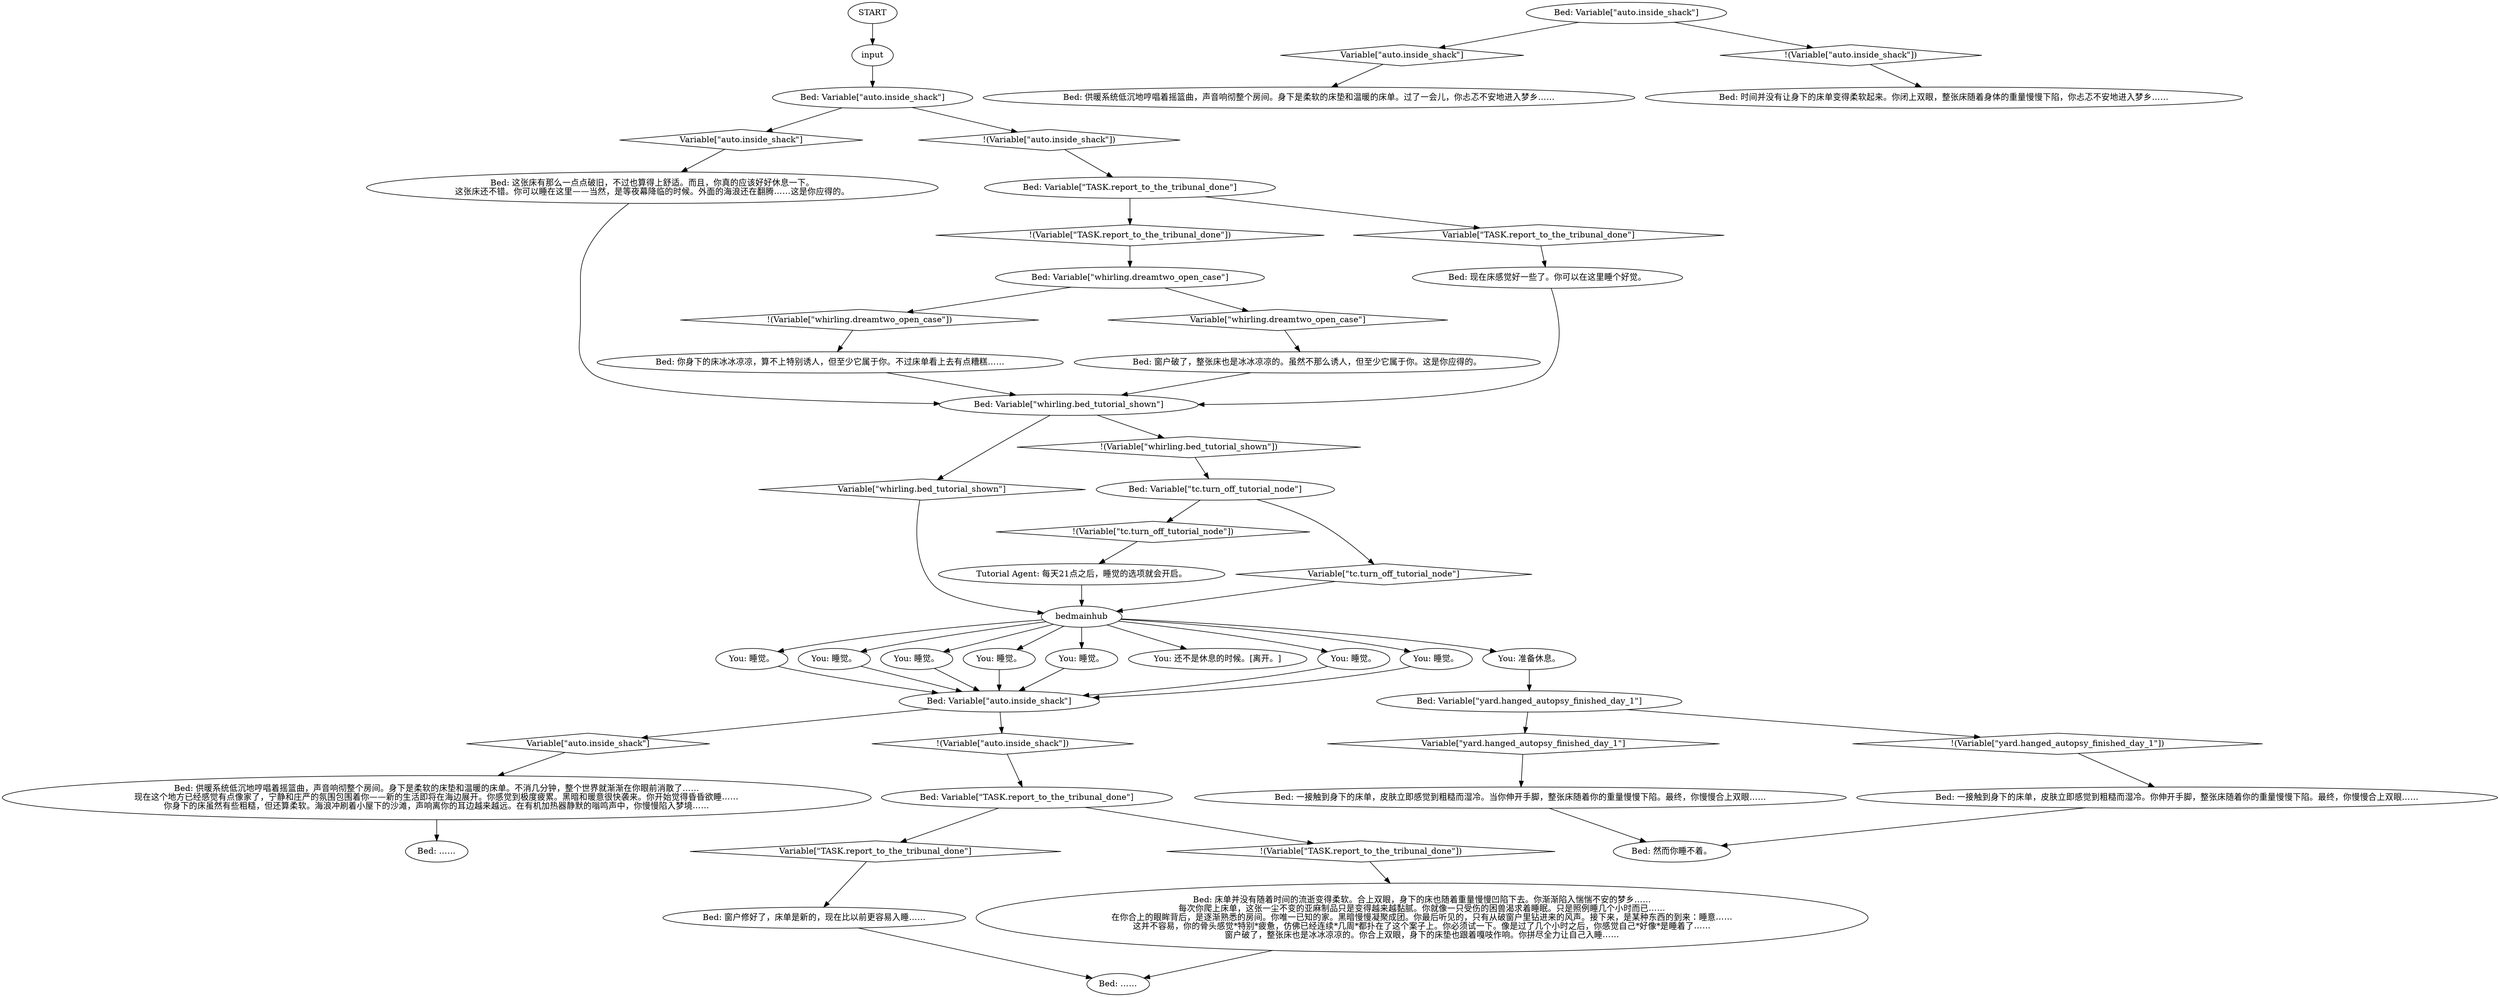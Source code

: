 # DAYCHANGE / TEQUILA BED
# The dialogue between You and your bed. You can sleep, not sleep, read your ledger.
# ==================================================
digraph G {
	  0 [label="START"];
	  1 [label="input"];
	  2 [label="You: 睡觉。"];
	  3 [label="Bed: 一接触到身下的床单，皮肤立即感觉到粗糙而湿冷。当你伸开手脚，整张床随着你的重量慢慢下陷。最终，你慢慢合上双眼……"];
	  4 [label="Bed: Variable[\"whirling.dreamtwo_open_case\"]"];
	  5 [label="Variable[\"whirling.dreamtwo_open_case\"]", shape=diamond];
	  6 [label="!(Variable[\"whirling.dreamtwo_open_case\"])", shape=diamond];
	  7 [label="You: 睡觉。"];
	  8 [label="You: 睡觉。"];
	  9 [label="Bed: 你身下的床冰冰凉凉，算不上特别诱人，但至少它属于你。不过床单看上去有点糟糕……"];
	  10 [label="You: 睡觉。"];
	  11 [label="Bed: 供暖系统低沉地哼唱着摇篮曲，声音响彻整个房间。身下是柔软的床垫和温暖的床单。不消几分钟，整个世界就渐渐在你眼前消散了……\n现在这个地方已经感觉有点像家了，宁静和庄严的氛围包围着你——新的生活即将在海边展开。你感觉到极度疲累。黑暗和暖意很快袭来。你开始觉得昏昏欲睡……\n你身下的床虽然有些粗糙，但还算柔软。海浪冲刷着小屋下的沙滩，声响离你的耳边越来越远。在有机加热器静默的嗡鸣声中，你慢慢陷入梦境……"];
	  13 [label="Bed: 然而你睡不着。"];
	  14 [label="Bed: 窗户修好了，床单是新的，现在比以前更容易入睡……"];
	  15 [label="Bed: Variable[\"tc.turn_off_tutorial_node\"]"];
	  16 [label="Variable[\"tc.turn_off_tutorial_node\"]", shape=diamond];
	  17 [label="!(Variable[\"tc.turn_off_tutorial_node\"])", shape=diamond];
	  18 [label="bedmainhub"];
	  19 [label="Bed: Variable[\"yard.hanged_autopsy_finished_day_1\"]"];
	  20 [label="Variable[\"yard.hanged_autopsy_finished_day_1\"]", shape=diamond];
	  21 [label="!(Variable[\"yard.hanged_autopsy_finished_day_1\"])", shape=diamond];
	  22 [label="Bed: Variable[\"whirling.bed_tutorial_shown\"]"];
	  23 [label="Variable[\"whirling.bed_tutorial_shown\"]", shape=diamond];
	  24 [label="!(Variable[\"whirling.bed_tutorial_shown\"])", shape=diamond];
	  25 [label="Bed: ……"];
	  26 [label="Bed: Variable[\"TASK.report_to_the_tribunal_done\"]"];
	  27 [label="Variable[\"TASK.report_to_the_tribunal_done\"]", shape=diamond];
	  28 [label="!(Variable[\"TASK.report_to_the_tribunal_done\"])", shape=diamond];
	  29 [label="Bed: 一接触到身下的床单，皮肤立即感觉到粗糙而湿冷。你伸开手脚，整张床随着你的重量慢慢下陷。最终，你慢慢合上双眼……"];
	  30 [label="You: 准备休息。"];
	  31 [label="Bed: Variable[\"auto.inside_shack\"]"];
	  32 [label="Variable[\"auto.inside_shack\"]", shape=diamond];
	  33 [label="!(Variable[\"auto.inside_shack\"])", shape=diamond];
	  34 [label="Bed: Variable[\"auto.inside_shack\"]"];
	  35 [label="Variable[\"auto.inside_shack\"]", shape=diamond];
	  36 [label="!(Variable[\"auto.inside_shack\"])", shape=diamond];
	  37 [label="You: 还不是休息的时候。[离开。]"];
	  38 [label="Bed: 床单并没有随着时间的流逝变得柔软。合上双眼，身下的床也随着重量慢慢凹陷下去。你渐渐陷入惴惴不安的梦乡……\n每次你爬上床单，这张一尘不变的亚麻制品只是变得越来越黏腻。你就像一只受伤的困兽渴求着睡眠。只是照例睡几个小时而已……\n在你合上的眼眸背后，是逐渐熟悉的房间。你唯一已知的家。黑暗慢慢凝聚成团。你最后听见的，只有从破窗户里钻进来的风声。接下来，是某种东西的到来：睡意……\n这并不容易，你的骨头感觉*特别*疲惫，仿佛已经连续*几周*都扑在了这个案子上。你必须试一下。像是过了几个小时之后，你感觉自己*好像*是睡着了……\n窗户破了，整张床也是冰冰凉凉的。你合上双眼，身下的床垫也跟着嘎吱作响。你拼尽全力让自己入睡……"];
	  39 [label="Bed: Variable[\"auto.inside_shack\"]"];
	  40 [label="Variable[\"auto.inside_shack\"]", shape=diamond];
	  41 [label="!(Variable[\"auto.inside_shack\"])", shape=diamond];
	  42 [label="Bed: 供暖系统低沉地哼唱着摇篮曲，声音响彻整个房间。身下是柔软的床垫和温暖的床单。过了一会儿，你忐忑不安地进入梦乡……"];
	  43 [label="You: 睡觉。"];
	  44 [label="Tutorial Agent: 每天21点之后，睡觉的选项就会开启。"];
	  45 [label="Bed: 这张床有那么一点点破旧，不过也算得上舒适。而且，你真的应该好好休息一下。\n这张床还不错。你可以睡在这里——当然，是等夜幕降临的时候。外面的海浪还在翻腾……这是你应得的。"];
	  46 [label="Bed: 时间并没有让身下的床单变得柔软起来。你闭上双眼，整张床随着身体的重量慢慢下陷，你忐忑不安地进入梦乡……"];
	  47 [label="Bed: 窗户破了，整张床也是冰冰凉凉的。虽然不那么诱人，但至少它属于你。这是你应得的。"];
	  48 [label="You: 睡觉。"];
	  49 [label="You: 睡觉。"];
	  50 [label="Bed: 现在床感觉好一些了。你可以在这里睡个好觉。"];
	  51 [label="Bed: Variable[\"TASK.report_to_the_tribunal_done\"]"];
	  52 [label="Variable[\"TASK.report_to_the_tribunal_done\"]", shape=diamond];
	  53 [label="!(Variable[\"TASK.report_to_the_tribunal_done\"])", shape=diamond];
	  54 [label="Bed: ……"];
	  0 -> 1
	  1 -> 34
	  2 -> 31
	  3 -> 13
	  4 -> 5
	  4 -> 6
	  5 -> 47
	  6 -> 9
	  7 -> 31
	  8 -> 31
	  9 -> 22
	  10 -> 31
	  11 -> 54
	  14 -> 25
	  15 -> 16
	  15 -> 17
	  16 -> 18
	  17 -> 44
	  18 -> 2
	  18 -> 37
	  18 -> 7
	  18 -> 8
	  18 -> 10
	  18 -> 43
	  18 -> 48
	  18 -> 49
	  18 -> 30
	  19 -> 20
	  19 -> 21
	  20 -> 3
	  21 -> 29
	  22 -> 24
	  22 -> 23
	  23 -> 18
	  24 -> 15
	  26 -> 27
	  26 -> 28
	  27 -> 50
	  28 -> 4
	  29 -> 13
	  30 -> 19
	  31 -> 32
	  31 -> 33
	  32 -> 11
	  33 -> 51
	  34 -> 35
	  34 -> 36
	  35 -> 45
	  36 -> 26
	  38 -> 25
	  39 -> 40
	  39 -> 41
	  40 -> 42
	  41 -> 46
	  43 -> 31
	  44 -> 18
	  45 -> 22
	  47 -> 22
	  48 -> 31
	  49 -> 31
	  50 -> 22
	  51 -> 52
	  51 -> 53
	  52 -> 14
	  53 -> 38
}

